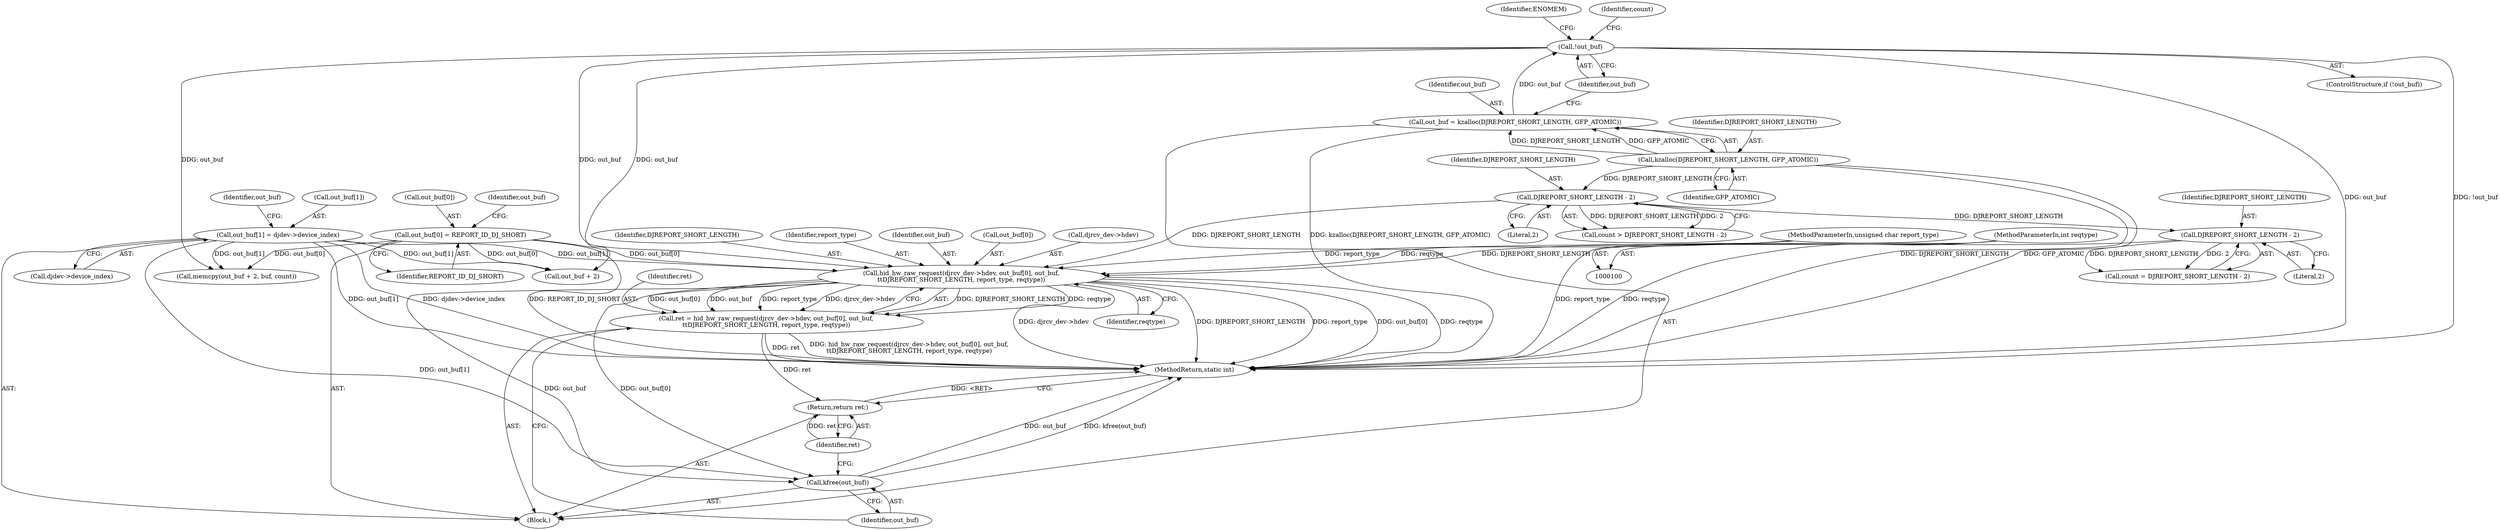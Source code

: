 digraph "0_linux_51217e69697fba92a06e07e16f55c9a52d8e8945@array" {
"1000173" [label="(Call,hid_hw_raw_request(djrcv_dev->hdev, out_buf[0], out_buf,\n\t\tDJREPORT_SHORT_LENGTH, report_type, reqtype))"];
"1000153" [label="(Call,out_buf[0] = REPORT_ID_DJ_SHORT)"];
"1000158" [label="(Call,out_buf[1] = djdev->device_index)"];
"1000137" [label="(Call,!out_buf)"];
"1000131" [label="(Call,out_buf = kzalloc(DJREPORT_SHORT_LENGTH, GFP_ATOMIC))"];
"1000133" [label="(Call,kzalloc(DJREPORT_SHORT_LENGTH, GFP_ATOMIC))"];
"1000150" [label="(Call,DJREPORT_SHORT_LENGTH - 2)"];
"1000145" [label="(Call,DJREPORT_SHORT_LENGTH - 2)"];
"1000105" [label="(MethodParameterIn,unsigned char report_type)"];
"1000106" [label="(MethodParameterIn,int reqtype)"];
"1000171" [label="(Call,ret = hid_hw_raw_request(djrcv_dev->hdev, out_buf[0], out_buf,\n\t\tDJREPORT_SHORT_LENGTH, report_type, reqtype))"];
"1000186" [label="(Return,return ret;)"];
"1000184" [label="(Call,kfree(out_buf))"];
"1000157" [label="(Identifier,REPORT_ID_DJ_SHORT)"];
"1000154" [label="(Call,out_buf[0])"];
"1000180" [label="(Identifier,out_buf)"];
"1000141" [label="(Identifier,ENOMEM)"];
"1000162" [label="(Call,djdev->device_index)"];
"1000138" [label="(Identifier,out_buf)"];
"1000105" [label="(MethodParameterIn,unsigned char report_type)"];
"1000183" [label="(Identifier,reqtype)"];
"1000153" [label="(Call,out_buf[0] = REPORT_ID_DJ_SHORT)"];
"1000173" [label="(Call,hid_hw_raw_request(djrcv_dev->hdev, out_buf[0], out_buf,\n\t\tDJREPORT_SHORT_LENGTH, report_type, reqtype))"];
"1000186" [label="(Return,return ret;)"];
"1000136" [label="(ControlStructure,if (!out_buf))"];
"1000135" [label="(Identifier,GFP_ATOMIC)"];
"1000177" [label="(Call,out_buf[0])"];
"1000150" [label="(Call,DJREPORT_SHORT_LENGTH - 2)"];
"1000151" [label="(Identifier,DJREPORT_SHORT_LENGTH)"];
"1000147" [label="(Literal,2)"];
"1000160" [label="(Identifier,out_buf)"];
"1000174" [label="(Call,djrcv_dev->hdev)"];
"1000106" [label="(MethodParameterIn,int reqtype)"];
"1000165" [label="(Call,memcpy(out_buf + 2, buf, count))"];
"1000131" [label="(Call,out_buf = kzalloc(DJREPORT_SHORT_LENGTH, GFP_ATOMIC))"];
"1000185" [label="(Identifier,out_buf)"];
"1000133" [label="(Call,kzalloc(DJREPORT_SHORT_LENGTH, GFP_ATOMIC))"];
"1000107" [label="(Block,)"];
"1000134" [label="(Identifier,DJREPORT_SHORT_LENGTH)"];
"1000145" [label="(Call,DJREPORT_SHORT_LENGTH - 2)"];
"1000184" [label="(Call,kfree(out_buf))"];
"1000187" [label="(Identifier,ret)"];
"1000152" [label="(Literal,2)"];
"1000132" [label="(Identifier,out_buf)"];
"1000158" [label="(Call,out_buf[1] = djdev->device_index)"];
"1000167" [label="(Identifier,out_buf)"];
"1000137" [label="(Call,!out_buf)"];
"1000148" [label="(Call,count = DJREPORT_SHORT_LENGTH - 2)"];
"1000171" [label="(Call,ret = hid_hw_raw_request(djrcv_dev->hdev, out_buf[0], out_buf,\n\t\tDJREPORT_SHORT_LENGTH, report_type, reqtype))"];
"1000146" [label="(Identifier,DJREPORT_SHORT_LENGTH)"];
"1000188" [label="(MethodReturn,static int)"];
"1000166" [label="(Call,out_buf + 2)"];
"1000159" [label="(Call,out_buf[1])"];
"1000143" [label="(Call,count > DJREPORT_SHORT_LENGTH - 2)"];
"1000181" [label="(Identifier,DJREPORT_SHORT_LENGTH)"];
"1000182" [label="(Identifier,report_type)"];
"1000172" [label="(Identifier,ret)"];
"1000144" [label="(Identifier,count)"];
"1000173" -> "1000171"  [label="AST: "];
"1000173" -> "1000183"  [label="CFG: "];
"1000174" -> "1000173"  [label="AST: "];
"1000177" -> "1000173"  [label="AST: "];
"1000180" -> "1000173"  [label="AST: "];
"1000181" -> "1000173"  [label="AST: "];
"1000182" -> "1000173"  [label="AST: "];
"1000183" -> "1000173"  [label="AST: "];
"1000171" -> "1000173"  [label="CFG: "];
"1000173" -> "1000188"  [label="DDG: DJREPORT_SHORT_LENGTH"];
"1000173" -> "1000188"  [label="DDG: report_type"];
"1000173" -> "1000188"  [label="DDG: out_buf[0]"];
"1000173" -> "1000188"  [label="DDG: reqtype"];
"1000173" -> "1000188"  [label="DDG: djrcv_dev->hdev"];
"1000173" -> "1000171"  [label="DDG: DJREPORT_SHORT_LENGTH"];
"1000173" -> "1000171"  [label="DDG: reqtype"];
"1000173" -> "1000171"  [label="DDG: out_buf[0]"];
"1000173" -> "1000171"  [label="DDG: out_buf"];
"1000173" -> "1000171"  [label="DDG: report_type"];
"1000173" -> "1000171"  [label="DDG: djrcv_dev->hdev"];
"1000153" -> "1000173"  [label="DDG: out_buf[0]"];
"1000158" -> "1000173"  [label="DDG: out_buf[1]"];
"1000137" -> "1000173"  [label="DDG: out_buf"];
"1000150" -> "1000173"  [label="DDG: DJREPORT_SHORT_LENGTH"];
"1000145" -> "1000173"  [label="DDG: DJREPORT_SHORT_LENGTH"];
"1000105" -> "1000173"  [label="DDG: report_type"];
"1000106" -> "1000173"  [label="DDG: reqtype"];
"1000173" -> "1000184"  [label="DDG: out_buf"];
"1000173" -> "1000184"  [label="DDG: out_buf[0]"];
"1000153" -> "1000107"  [label="AST: "];
"1000153" -> "1000157"  [label="CFG: "];
"1000154" -> "1000153"  [label="AST: "];
"1000157" -> "1000153"  [label="AST: "];
"1000160" -> "1000153"  [label="CFG: "];
"1000153" -> "1000188"  [label="DDG: REPORT_ID_DJ_SHORT"];
"1000153" -> "1000165"  [label="DDG: out_buf[0]"];
"1000153" -> "1000166"  [label="DDG: out_buf[0]"];
"1000158" -> "1000107"  [label="AST: "];
"1000158" -> "1000162"  [label="CFG: "];
"1000159" -> "1000158"  [label="AST: "];
"1000162" -> "1000158"  [label="AST: "];
"1000167" -> "1000158"  [label="CFG: "];
"1000158" -> "1000188"  [label="DDG: djdev->device_index"];
"1000158" -> "1000188"  [label="DDG: out_buf[1]"];
"1000158" -> "1000165"  [label="DDG: out_buf[1]"];
"1000158" -> "1000166"  [label="DDG: out_buf[1]"];
"1000158" -> "1000184"  [label="DDG: out_buf[1]"];
"1000137" -> "1000136"  [label="AST: "];
"1000137" -> "1000138"  [label="CFG: "];
"1000138" -> "1000137"  [label="AST: "];
"1000141" -> "1000137"  [label="CFG: "];
"1000144" -> "1000137"  [label="CFG: "];
"1000137" -> "1000188"  [label="DDG: out_buf"];
"1000137" -> "1000188"  [label="DDG: !out_buf"];
"1000131" -> "1000137"  [label="DDG: out_buf"];
"1000137" -> "1000165"  [label="DDG: out_buf"];
"1000137" -> "1000166"  [label="DDG: out_buf"];
"1000131" -> "1000107"  [label="AST: "];
"1000131" -> "1000133"  [label="CFG: "];
"1000132" -> "1000131"  [label="AST: "];
"1000133" -> "1000131"  [label="AST: "];
"1000138" -> "1000131"  [label="CFG: "];
"1000131" -> "1000188"  [label="DDG: kzalloc(DJREPORT_SHORT_LENGTH, GFP_ATOMIC)"];
"1000133" -> "1000131"  [label="DDG: DJREPORT_SHORT_LENGTH"];
"1000133" -> "1000131"  [label="DDG: GFP_ATOMIC"];
"1000133" -> "1000135"  [label="CFG: "];
"1000134" -> "1000133"  [label="AST: "];
"1000135" -> "1000133"  [label="AST: "];
"1000133" -> "1000188"  [label="DDG: DJREPORT_SHORT_LENGTH"];
"1000133" -> "1000188"  [label="DDG: GFP_ATOMIC"];
"1000133" -> "1000145"  [label="DDG: DJREPORT_SHORT_LENGTH"];
"1000150" -> "1000148"  [label="AST: "];
"1000150" -> "1000152"  [label="CFG: "];
"1000151" -> "1000150"  [label="AST: "];
"1000152" -> "1000150"  [label="AST: "];
"1000148" -> "1000150"  [label="CFG: "];
"1000150" -> "1000148"  [label="DDG: DJREPORT_SHORT_LENGTH"];
"1000150" -> "1000148"  [label="DDG: 2"];
"1000145" -> "1000150"  [label="DDG: DJREPORT_SHORT_LENGTH"];
"1000145" -> "1000143"  [label="AST: "];
"1000145" -> "1000147"  [label="CFG: "];
"1000146" -> "1000145"  [label="AST: "];
"1000147" -> "1000145"  [label="AST: "];
"1000143" -> "1000145"  [label="CFG: "];
"1000145" -> "1000143"  [label="DDG: DJREPORT_SHORT_LENGTH"];
"1000145" -> "1000143"  [label="DDG: 2"];
"1000105" -> "1000100"  [label="AST: "];
"1000105" -> "1000188"  [label="DDG: report_type"];
"1000106" -> "1000100"  [label="AST: "];
"1000106" -> "1000188"  [label="DDG: reqtype"];
"1000171" -> "1000107"  [label="AST: "];
"1000172" -> "1000171"  [label="AST: "];
"1000185" -> "1000171"  [label="CFG: "];
"1000171" -> "1000188"  [label="DDG: ret"];
"1000171" -> "1000188"  [label="DDG: hid_hw_raw_request(djrcv_dev->hdev, out_buf[0], out_buf,\n\t\tDJREPORT_SHORT_LENGTH, report_type, reqtype)"];
"1000171" -> "1000186"  [label="DDG: ret"];
"1000186" -> "1000107"  [label="AST: "];
"1000186" -> "1000187"  [label="CFG: "];
"1000187" -> "1000186"  [label="AST: "];
"1000188" -> "1000186"  [label="CFG: "];
"1000186" -> "1000188"  [label="DDG: <RET>"];
"1000187" -> "1000186"  [label="DDG: ret"];
"1000184" -> "1000107"  [label="AST: "];
"1000184" -> "1000185"  [label="CFG: "];
"1000185" -> "1000184"  [label="AST: "];
"1000187" -> "1000184"  [label="CFG: "];
"1000184" -> "1000188"  [label="DDG: out_buf"];
"1000184" -> "1000188"  [label="DDG: kfree(out_buf)"];
}

